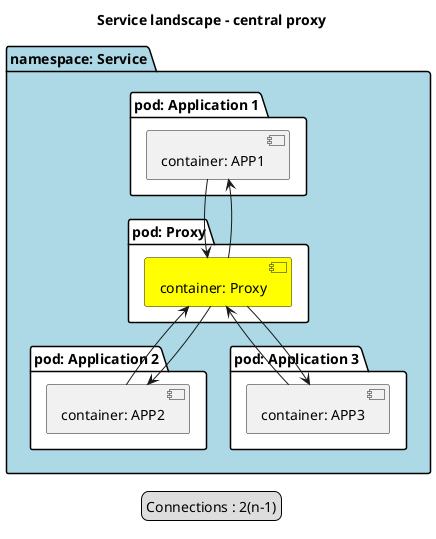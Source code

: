 @startuml

title Service landscape - central proxy
skinparam componentStyle uml2

package "namespace: Service" #LightBlue {
  package "pod: Application 1" #White {
    component "container: APP1" as APP1
  }

  package "pod: Proxy" #White {
  component "container: Proxy" as Proxy #Yellow
  }

  package "pod: Application 2" #White {
    component "container: APP2" as APP2
  }

  package "pod: Application 3" #White {
   component "container: APP3" as APP3
  }

}

APP1 -d-> Proxy
Proxy -u-> APP1

APP2 -u-> Proxy
Proxy -d-> APP2

APP3 -u-> Proxy
Proxy -d-> APP3

legend
  Connections : 2(n-1)
end legend

@enduml


